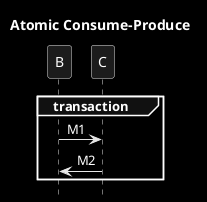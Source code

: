     @startuml
title Atomic Consume-Produce
hide footbox
skinparam monochrome reverse
participant B
participant C

group transaction
    B->C: M1
    C->B: M2
end
@enduml
- Send n*M2
- Receive n*M1 + stateful

